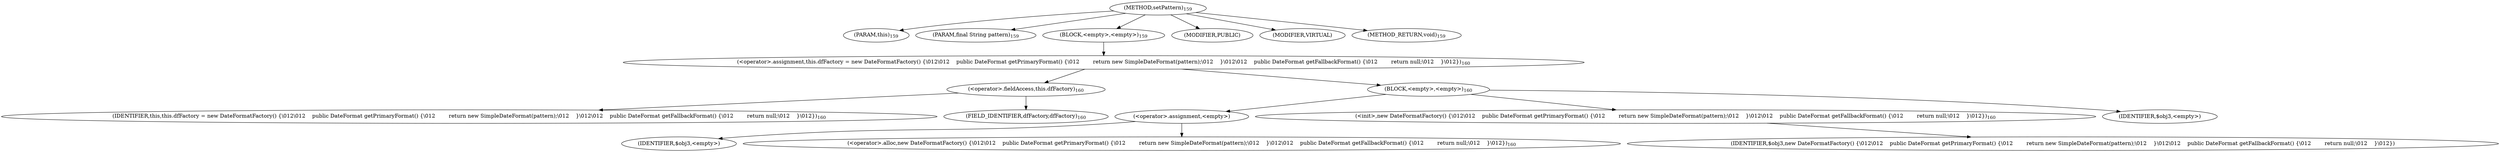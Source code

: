 digraph "setPattern" {  
"229" [label = <(METHOD,setPattern)<SUB>159</SUB>> ]
"230" [label = <(PARAM,this)<SUB>159</SUB>> ]
"231" [label = <(PARAM,final String pattern)<SUB>159</SUB>> ]
"232" [label = <(BLOCK,&lt;empty&gt;,&lt;empty&gt;)<SUB>159</SUB>> ]
"233" [label = <(&lt;operator&gt;.assignment,this.dfFactory = new DateFormatFactory() {\012\012    public DateFormat getPrimaryFormat() {\012        return new SimpleDateFormat(pattern);\012    }\012\012    public DateFormat getFallbackFormat() {\012        return null;\012    }\012})<SUB>160</SUB>> ]
"234" [label = <(&lt;operator&gt;.fieldAccess,this.dfFactory)<SUB>160</SUB>> ]
"235" [label = <(IDENTIFIER,this,this.dfFactory = new DateFormatFactory() {\012\012    public DateFormat getPrimaryFormat() {\012        return new SimpleDateFormat(pattern);\012    }\012\012    public DateFormat getFallbackFormat() {\012        return null;\012    }\012})<SUB>160</SUB>> ]
"236" [label = <(FIELD_IDENTIFIER,dfFactory,dfFactory)<SUB>160</SUB>> ]
"237" [label = <(BLOCK,&lt;empty&gt;,&lt;empty&gt;)<SUB>160</SUB>> ]
"238" [label = <(&lt;operator&gt;.assignment,&lt;empty&gt;)> ]
"239" [label = <(IDENTIFIER,$obj3,&lt;empty&gt;)> ]
"240" [label = <(&lt;operator&gt;.alloc,new DateFormatFactory() {\012\012    public DateFormat getPrimaryFormat() {\012        return new SimpleDateFormat(pattern);\012    }\012\012    public DateFormat getFallbackFormat() {\012        return null;\012    }\012})<SUB>160</SUB>> ]
"241" [label = <(&lt;init&gt;,new DateFormatFactory() {\012\012    public DateFormat getPrimaryFormat() {\012        return new SimpleDateFormat(pattern);\012    }\012\012    public DateFormat getFallbackFormat() {\012        return null;\012    }\012})<SUB>160</SUB>> ]
"242" [label = <(IDENTIFIER,$obj3,new DateFormatFactory() {\012\012    public DateFormat getPrimaryFormat() {\012        return new SimpleDateFormat(pattern);\012    }\012\012    public DateFormat getFallbackFormat() {\012        return null;\012    }\012})> ]
"243" [label = <(IDENTIFIER,$obj3,&lt;empty&gt;)> ]
"244" [label = <(MODIFIER,PUBLIC)> ]
"245" [label = <(MODIFIER,VIRTUAL)> ]
"246" [label = <(METHOD_RETURN,void)<SUB>159</SUB>> ]
  "229" -> "230" 
  "229" -> "231" 
  "229" -> "232" 
  "229" -> "244" 
  "229" -> "245" 
  "229" -> "246" 
  "232" -> "233" 
  "233" -> "234" 
  "233" -> "237" 
  "234" -> "235" 
  "234" -> "236" 
  "237" -> "238" 
  "237" -> "241" 
  "237" -> "243" 
  "238" -> "239" 
  "238" -> "240" 
  "241" -> "242" 
}
